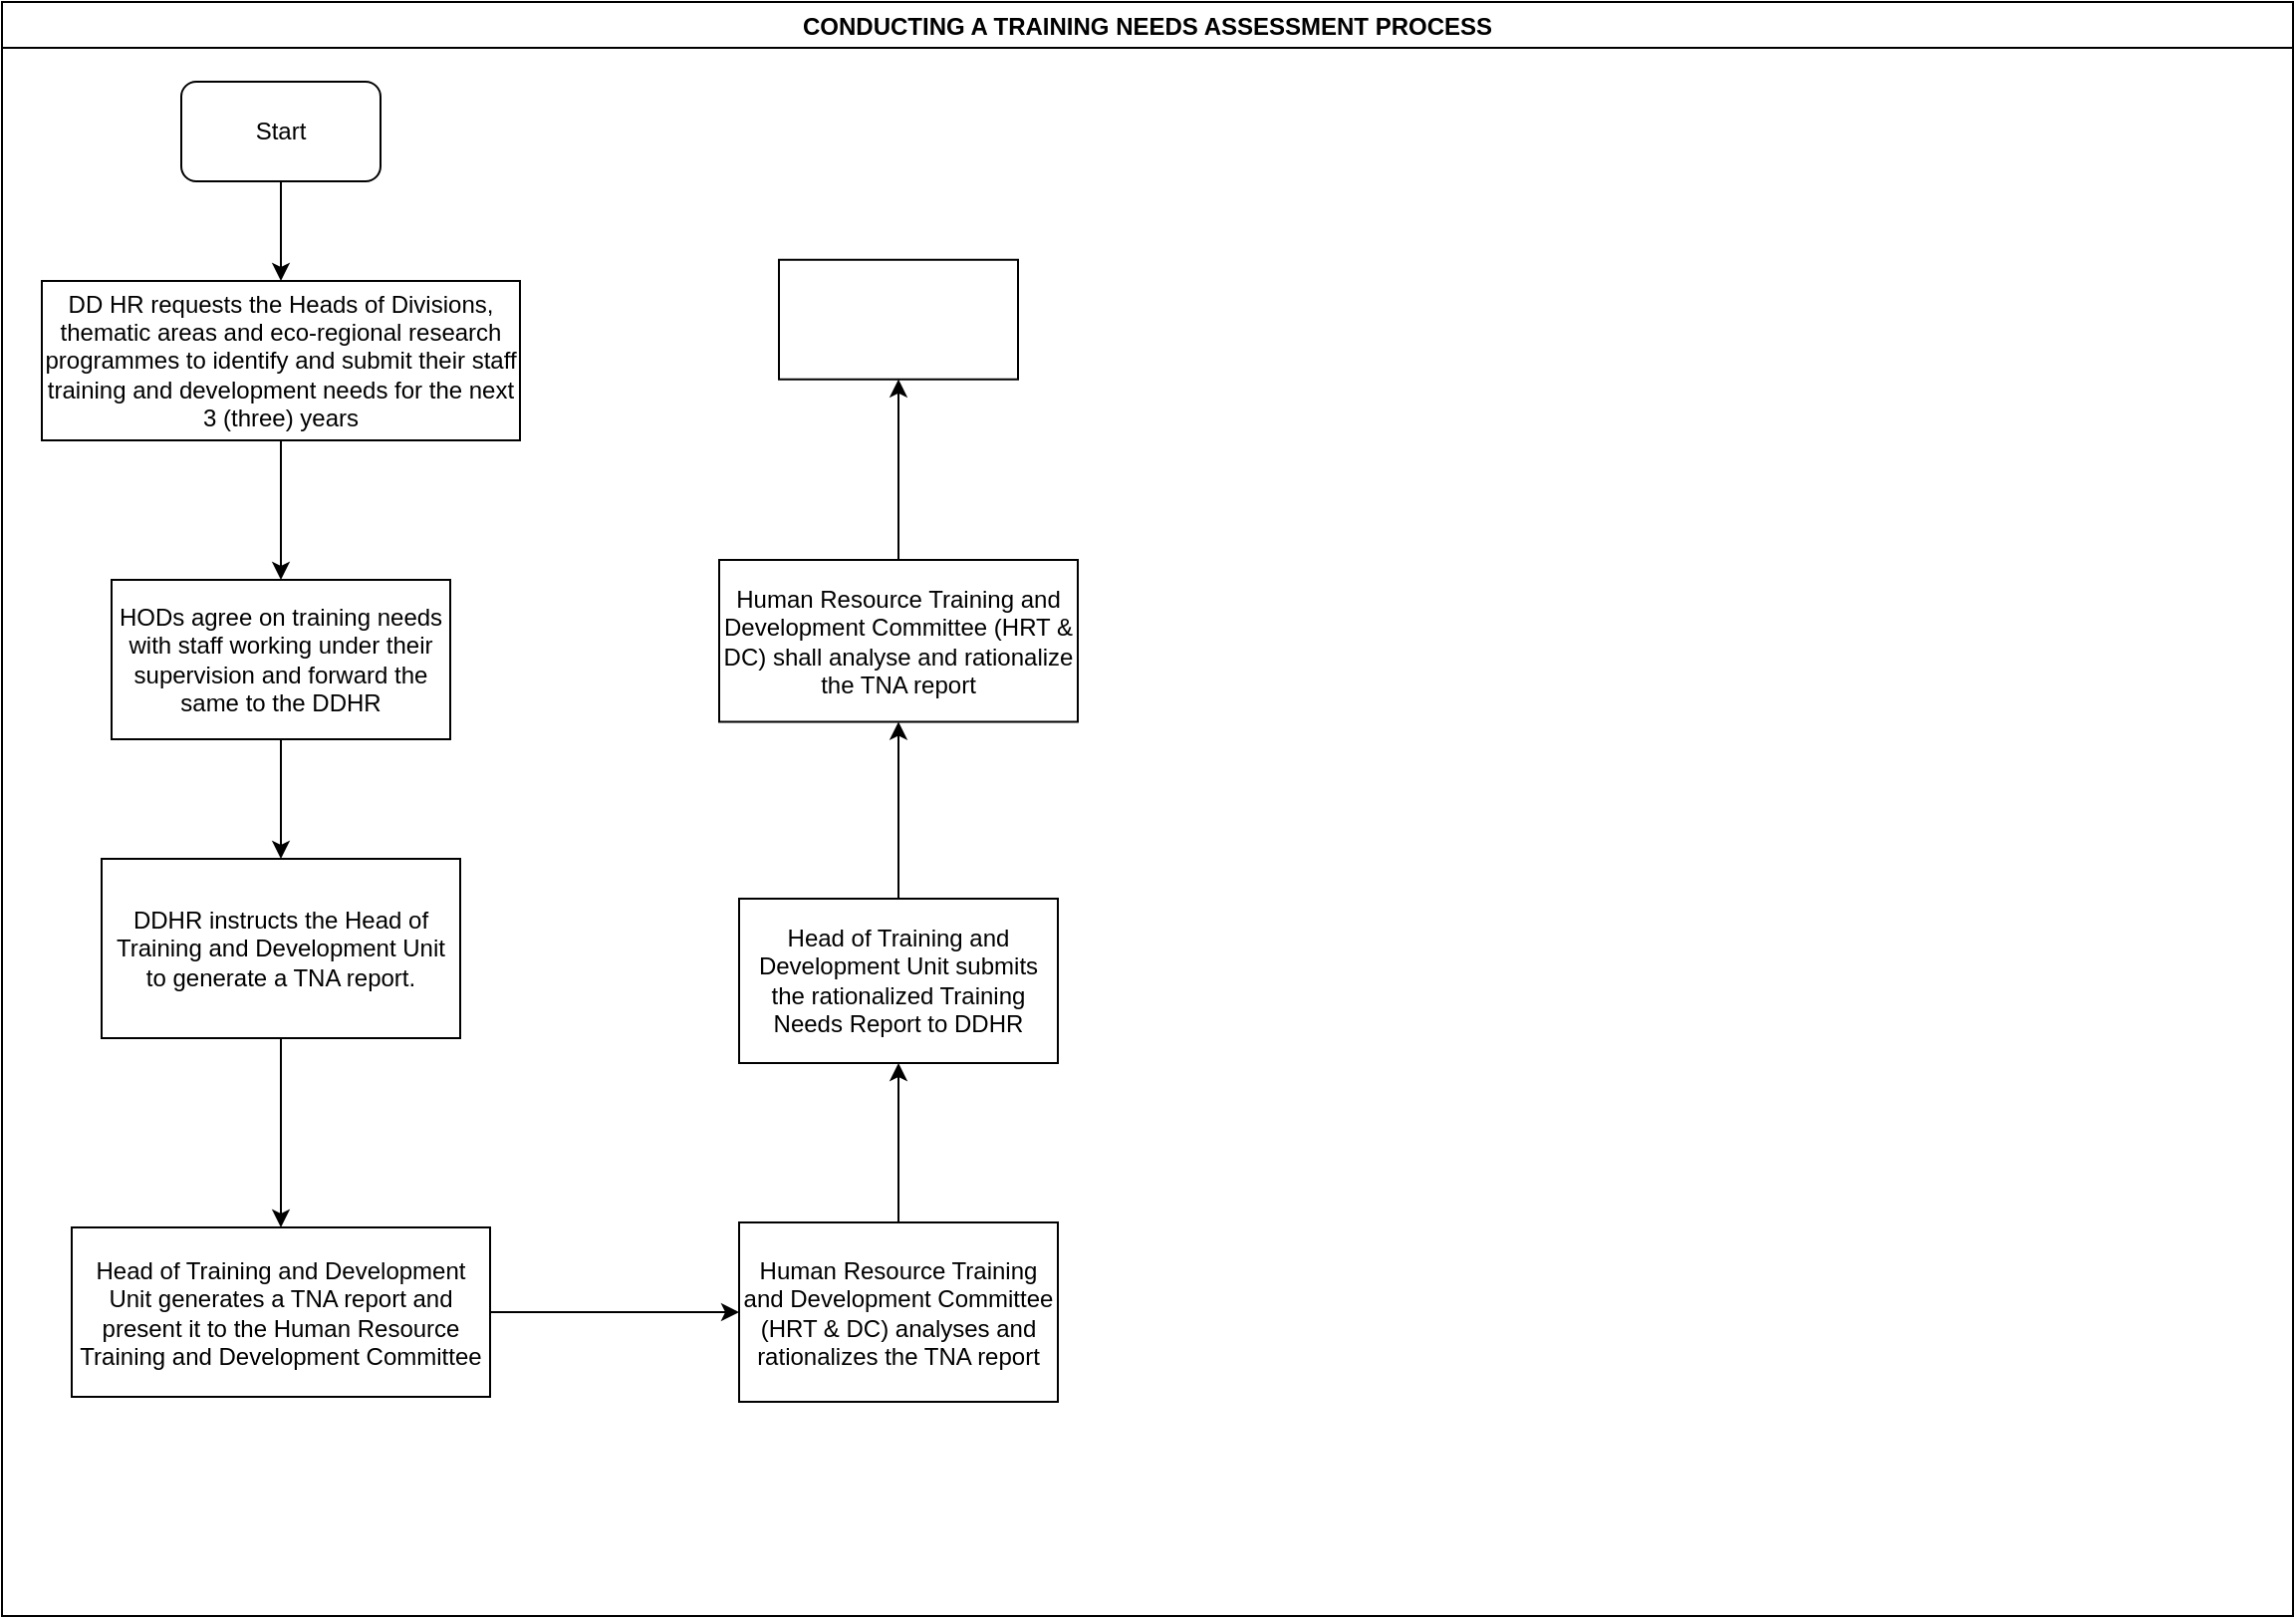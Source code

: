 <mxfile version="14.2.4" type="github">
  <diagram id="dTMpoPVIkahXSZqtG1Pm" name="Page-1">
    <mxGraphModel dx="1038" dy="547" grid="1" gridSize="10" guides="1" tooltips="1" connect="1" arrows="1" fold="1" page="1" pageScale="1" pageWidth="1169" pageHeight="827" math="0" shadow="0">
      <root>
        <mxCell id="0" />
        <mxCell id="1" parent="0" />
        <mxCell id="pj5xqQpvPvO0I1Rtv7KB-1" value="CONDUCTING A TRAINING NEEDS ASSESSMENT PROCESS" style="swimlane;" vertex="1" parent="1">
          <mxGeometry x="10" y="10" width="1150" height="810" as="geometry" />
        </mxCell>
        <mxCell id="pj5xqQpvPvO0I1Rtv7KB-2" value="Start" style="rounded=1;whiteSpace=wrap;html=1;" vertex="1" parent="pj5xqQpvPvO0I1Rtv7KB-1">
          <mxGeometry x="90" y="40" width="100" height="50" as="geometry" />
        </mxCell>
        <mxCell id="pj5xqQpvPvO0I1Rtv7KB-51" value="DD HR requests the Heads of Divisions, thematic areas and eco-regional research programmes to identify and submit their staff training and development needs for the next 3 (three) years" style="rounded=0;whiteSpace=wrap;html=1;" vertex="1" parent="pj5xqQpvPvO0I1Rtv7KB-1">
          <mxGeometry x="20" y="140" width="240" height="80" as="geometry" />
        </mxCell>
        <mxCell id="pj5xqQpvPvO0I1Rtv7KB-4" value="" style="edgeStyle=orthogonalEdgeStyle;rounded=0;orthogonalLoop=1;jettySize=auto;html=1;entryX=0.5;entryY=0;entryDx=0;entryDy=0;" edge="1" parent="pj5xqQpvPvO0I1Rtv7KB-1" source="pj5xqQpvPvO0I1Rtv7KB-2" target="pj5xqQpvPvO0I1Rtv7KB-51">
          <mxGeometry relative="1" as="geometry">
            <mxPoint x="140" y="140" as="targetPoint" />
          </mxGeometry>
        </mxCell>
        <mxCell id="pj5xqQpvPvO0I1Rtv7KB-52" value="HODs agree on training needs with staff working under their supervision and forward the same to the DDHR" style="whiteSpace=wrap;html=1;rounded=0;" vertex="1" parent="pj5xqQpvPvO0I1Rtv7KB-1">
          <mxGeometry x="55" y="290" width="170" height="80" as="geometry" />
        </mxCell>
        <mxCell id="pj5xqQpvPvO0I1Rtv7KB-53" value="" style="edgeStyle=orthogonalEdgeStyle;rounded=0;orthogonalLoop=1;jettySize=auto;html=1;" edge="1" parent="pj5xqQpvPvO0I1Rtv7KB-1" source="pj5xqQpvPvO0I1Rtv7KB-51" target="pj5xqQpvPvO0I1Rtv7KB-52">
          <mxGeometry relative="1" as="geometry" />
        </mxCell>
        <mxCell id="pj5xqQpvPvO0I1Rtv7KB-56" value="Head of Training and Development Unit generates a TNA report and present it to the Human Resource Training and Development Committee" style="whiteSpace=wrap;html=1;rounded=0;" vertex="1" parent="pj5xqQpvPvO0I1Rtv7KB-1">
          <mxGeometry x="35" y="615" width="210" height="85" as="geometry" />
        </mxCell>
        <mxCell id="pj5xqQpvPvO0I1Rtv7KB-60" value="Human Resource Training and Development Committee (HRT &amp;amp; DC) analyses and rationalizes the TNA report" style="whiteSpace=wrap;html=1;rounded=0;" vertex="1" parent="pj5xqQpvPvO0I1Rtv7KB-1">
          <mxGeometry x="370" y="612.5" width="160" height="90" as="geometry" />
        </mxCell>
        <mxCell id="pj5xqQpvPvO0I1Rtv7KB-61" value="" style="edgeStyle=orthogonalEdgeStyle;rounded=0;orthogonalLoop=1;jettySize=auto;html=1;" edge="1" parent="pj5xqQpvPvO0I1Rtv7KB-1" source="pj5xqQpvPvO0I1Rtv7KB-56" target="pj5xqQpvPvO0I1Rtv7KB-60">
          <mxGeometry relative="1" as="geometry" />
        </mxCell>
        <mxCell id="pj5xqQpvPvO0I1Rtv7KB-64" value="Human Resource Training and Development Committee (HRT &amp;amp; DC) shall analyse and rationalize the TNA report" style="whiteSpace=wrap;html=1;rounded=0;" vertex="1" parent="pj5xqQpvPvO0I1Rtv7KB-1">
          <mxGeometry x="360" y="280" width="180" height="81.25" as="geometry" />
        </mxCell>
        <mxCell id="pj5xqQpvPvO0I1Rtv7KB-57" value="" style="edgeStyle=orthogonalEdgeStyle;rounded=0;orthogonalLoop=1;jettySize=auto;html=1;" edge="1" parent="1" source="pj5xqQpvPvO0I1Rtv7KB-54" target="pj5xqQpvPvO0I1Rtv7KB-56">
          <mxGeometry relative="1" as="geometry" />
        </mxCell>
        <mxCell id="pj5xqQpvPvO0I1Rtv7KB-54" value="DDHR instructs the Head of Training and Development Unit to generate a TNA report." style="whiteSpace=wrap;html=1;rounded=0;" vertex="1" parent="1">
          <mxGeometry x="60" y="440" width="180" height="90" as="geometry" />
        </mxCell>
        <mxCell id="pj5xqQpvPvO0I1Rtv7KB-55" value="" style="edgeStyle=orthogonalEdgeStyle;rounded=0;orthogonalLoop=1;jettySize=auto;html=1;" edge="1" parent="1" source="pj5xqQpvPvO0I1Rtv7KB-52" target="pj5xqQpvPvO0I1Rtv7KB-54">
          <mxGeometry relative="1" as="geometry" />
        </mxCell>
        <mxCell id="pj5xqQpvPvO0I1Rtv7KB-65" value="" style="edgeStyle=orthogonalEdgeStyle;rounded=0;orthogonalLoop=1;jettySize=auto;html=1;" edge="1" parent="1" source="pj5xqQpvPvO0I1Rtv7KB-62" target="pj5xqQpvPvO0I1Rtv7KB-64">
          <mxGeometry relative="1" as="geometry" />
        </mxCell>
        <mxCell id="pj5xqQpvPvO0I1Rtv7KB-62" value="Head of Training and Development Unit submits the rationalized Training Needs Report to DDHR" style="whiteSpace=wrap;html=1;rounded=0;" vertex="1" parent="1">
          <mxGeometry x="380" y="460" width="160" height="82.5" as="geometry" />
        </mxCell>
        <mxCell id="pj5xqQpvPvO0I1Rtv7KB-63" value="" style="edgeStyle=orthogonalEdgeStyle;rounded=0;orthogonalLoop=1;jettySize=auto;html=1;" edge="1" parent="1" source="pj5xqQpvPvO0I1Rtv7KB-60" target="pj5xqQpvPvO0I1Rtv7KB-62">
          <mxGeometry relative="1" as="geometry" />
        </mxCell>
        <mxCell id="pj5xqQpvPvO0I1Rtv7KB-66" value="" style="whiteSpace=wrap;html=1;rounded=0;" vertex="1" parent="1">
          <mxGeometry x="400" y="139.375" width="120" height="60" as="geometry" />
        </mxCell>
        <mxCell id="pj5xqQpvPvO0I1Rtv7KB-67" value="" style="edgeStyle=orthogonalEdgeStyle;rounded=0;orthogonalLoop=1;jettySize=auto;html=1;" edge="1" parent="1" source="pj5xqQpvPvO0I1Rtv7KB-64" target="pj5xqQpvPvO0I1Rtv7KB-66">
          <mxGeometry relative="1" as="geometry" />
        </mxCell>
      </root>
    </mxGraphModel>
  </diagram>
</mxfile>
